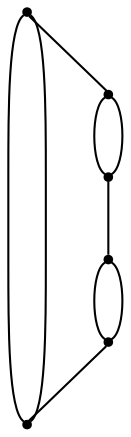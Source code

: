 graph {
  node [shape=point,comment="{\"directed\":false,\"doi\":\"10.1007/978-3-030-68766-3_12\",\"figure\":\"2 (2)\"}"]

  v0 [pos="1505.9566113756518,290.18144059169117"]
  v1 [pos="1561.490411380597,290.18144059169117"]
  v2 [pos="1394.8826843182,290.1814405916911"]
  v3 [pos="1450.420617570296,290.18144059169117"]
  v4 [pos="1283.8128905078988,290.1814644370555"]
  v5 [pos="1339.3477079275274,290.1814405916911"]

  v0 -- v1 [id="-1",pos="1505.9566113756518,290.18144059169117 1505.9566113756518,262.4158903446752 1561.4904113805972,262.4158903446752 1561.490411380597,290.18144059169117"]
  v1 -- v0 [id="-3",pos="1561.490411380597,290.18144059169117 1505.9566113756518,290.18144059169117 1505.9566113756518,290.18144059169117 1505.9566113756518,290.18144059169117"]
  v0 -- v3 [id="-4",pos="1505.9566113756518,290.18144059169117 1450.420617570296,290.18144059169117 1450.420617570296,290.18144059169117 1450.420617570296,290.18144059169117"]
  v3 -- v2 [id="-5",pos="1450.420617570296,290.18144059169117 1394.8826843182,290.1814405916911 1394.8826843182,290.1814405916911 1394.8826843182,290.1814405916911"]
  v2 -- v5 [id="-6",pos="1394.8826843182,290.1814405916911 1339.3477079275274,290.1814405916911 1339.3477079275274,290.1814405916911 1339.3477079275274,290.1814405916911"]
  v5 -- v4 [id="-7",pos="1339.3477079275274,290.1814405916911 1283.8128905078988,290.1814644370555 1283.8128905078988,290.1814644370555 1283.8128905078988,290.1814644370555"]
  v4 -- v1 [id="-11",pos="1283.8128905078988,290.1814644370555 1283.8128905078988,206.87860595281074 1561.4904113805972,206.87860595281074 1561.490411380597,290.18144059169117"]
  v4 -- v5 [id="-12",pos="1283.8128905078988,290.1814644370555 1283.8128905078988,262.4158903446752 1339.3466905128441,262.4158903446752 1339.3477079275274,290.1814405916911"]
  v2 -- v3 [id="-15",pos="1394.8826843182,290.1814405916911 1394.8804905177897,317.9490733338641 1450.4226841938712,317.9490733338641 1450.420617570296,290.18144059169117"]
}